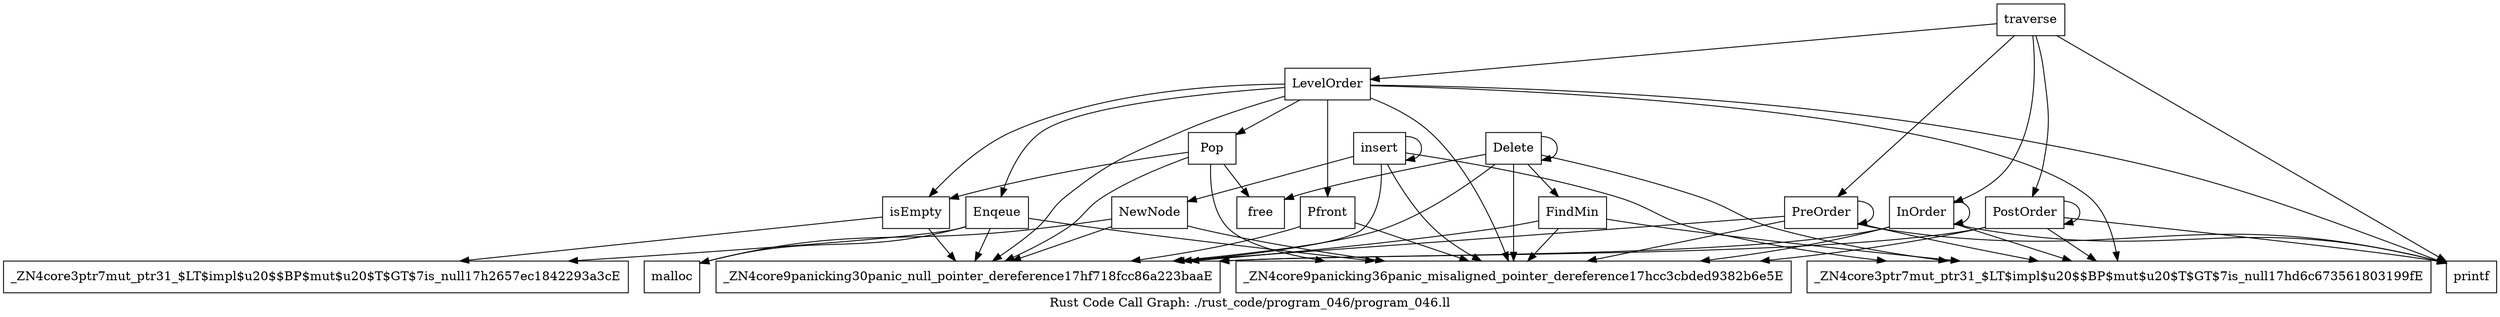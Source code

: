 digraph "Rust Code Call Graph: ./rust_code/program_046/program_046.ll" {
	label="Rust Code Call Graph: ./rust_code/program_046/program_046.ll";

	Node0x5635536b0980 [shape=record,label="{_ZN4core3ptr7mut_ptr31_$LT$impl$u20$$BP$mut$u20$T$GT$7is_null17h2657ec1842293a3cE}"];
	Node0x5635536b1240 [shape=record,label="{_ZN4core3ptr7mut_ptr31_$LT$impl$u20$$BP$mut$u20$T$GT$7is_null17hd6c673561803199fE}"];
	Node0x5635536b1db0 [shape=record,label="{isEmpty}"];
	Node0x5635536b1db0 -> Node0x5635536b0980;
	Node0x5635536b1db0 -> Node0x5635536b42f0;
	Node0x5635536b6260 [shape=record,label="{Pop}"];
	Node0x5635536b6260 -> Node0x5635536b1db0;
	Node0x5635536b6260 -> Node0x5635536b42f0;
	Node0x5635536b6260 -> Node0x5635536b7130;
	Node0x5635536b6260 -> Node0x5635536f0230;
	Node0x5635536eeee0 [shape=record,label="{Pfront}"];
	Node0x5635536eeee0 -> Node0x5635536b7130;
	Node0x5635536eeee0 -> Node0x5635536b42f0;
	Node0x5635536eef60 [shape=record,label="{Enqeue}"];
	Node0x5635536eef60 -> Node0x5635536eefe0;
	Node0x5635536eef60 -> Node0x5635536b7130;
	Node0x5635536eef60 -> Node0x5635536b42f0;
	Node0x5635536eef60 -> Node0x5635536b0980;
	Node0x5635536b9270 [shape=record,label="{NewNode}"];
	Node0x5635536b9270 -> Node0x5635536eefe0;
	Node0x5635536b9270 -> Node0x5635536b7130;
	Node0x5635536b9270 -> Node0x5635536b42f0;
	Node0x5635536bc300 [shape=record,label="{PostOrder}"];
	Node0x5635536bc300 -> Node0x5635536b1240;
	Node0x5635536bc300 -> Node0x5635536b7130;
	Node0x5635536bc300 -> Node0x5635536bc300;
	Node0x5635536bc300 -> Node0x5635536b42f0;
	Node0x5635536bc300 -> Node0x5635536bdcc0;
	Node0x5635536bebc0 [shape=record,label="{FindMin}"];
	Node0x5635536bebc0 -> Node0x5635536b7130;
	Node0x5635536bebc0 -> Node0x5635536b1240;
	Node0x5635536bebc0 -> Node0x5635536b42f0;
	Node0x5635536c0e00 [shape=record,label="{LevelOrder}"];
	Node0x5635536c0e00 -> Node0x5635536b1240;
	Node0x5635536c0e00 -> Node0x5635536eef60;
	Node0x5635536c0e00 -> Node0x5635536b1db0;
	Node0x5635536c0e00 -> Node0x5635536eeee0;
	Node0x5635536c0e00 -> Node0x5635536b7130;
	Node0x5635536c0e00 -> Node0x5635536bdcc0;
	Node0x5635536c0e00 -> Node0x5635536b42f0;
	Node0x5635536c0e00 -> Node0x5635536b6260;
	Node0x5635536c82b0 [shape=record,label="{PreOrder}"];
	Node0x5635536c82b0 -> Node0x5635536b1240;
	Node0x5635536c82b0 -> Node0x5635536b7130;
	Node0x5635536c82b0 -> Node0x5635536bdcc0;
	Node0x5635536c82b0 -> Node0x5635536b42f0;
	Node0x5635536c82b0 -> Node0x5635536c82b0;
	Node0x5635536c1f80 [shape=record,label="{Delete}"];
	Node0x5635536c1f80 -> Node0x5635536b1240;
	Node0x5635536c1f80 -> Node0x5635536b7130;
	Node0x5635536c1f80 -> Node0x5635536b42f0;
	Node0x5635536c1f80 -> Node0x5635536c1f80;
	Node0x5635536c1f80 -> Node0x5635536bebc0;
	Node0x5635536c1f80 -> Node0x5635536f0230;
	Node0x5635536c5830 [shape=record,label="{InOrder}"];
	Node0x5635536c5830 -> Node0x5635536b1240;
	Node0x5635536c5830 -> Node0x5635536b7130;
	Node0x5635536c5830 -> Node0x5635536c5830;
	Node0x5635536c5830 -> Node0x5635536b42f0;
	Node0x5635536c5830 -> Node0x5635536bdcc0;
	Node0x5635536f9180 [shape=record,label="{insert}"];
	Node0x5635536f9180 -> Node0x5635536b1240;
	Node0x5635536f9180 -> Node0x5635536b9270;
	Node0x5635536f9180 -> Node0x5635536b7130;
	Node0x5635536f9180 -> Node0x5635536b42f0;
	Node0x5635536f9180 -> Node0x5635536f9180;
	Node0x5635536f7df0 [shape=record,label="{traverse}"];
	Node0x5635536f7df0 -> Node0x5635536bdcc0;
	Node0x5635536f7df0 -> Node0x5635536c82b0;
	Node0x5635536f7df0 -> Node0x5635536c0e00;
	Node0x5635536f7df0 -> Node0x5635536c5830;
	Node0x5635536f7df0 -> Node0x5635536bc300;
	Node0x5635536b42f0 [shape=record,label="{_ZN4core9panicking30panic_null_pointer_dereference17hf718fcc86a223baaE}"];
	Node0x5635536b7130 [shape=record,label="{_ZN4core9panicking36panic_misaligned_pointer_dereference17hcc3cbded9382b6e5E}"];
	Node0x5635536f0230 [shape=record,label="{free}"];
	Node0x5635536eefe0 [shape=record,label="{malloc}"];
	Node0x5635536bdcc0 [shape=record,label="{printf}"];
}
